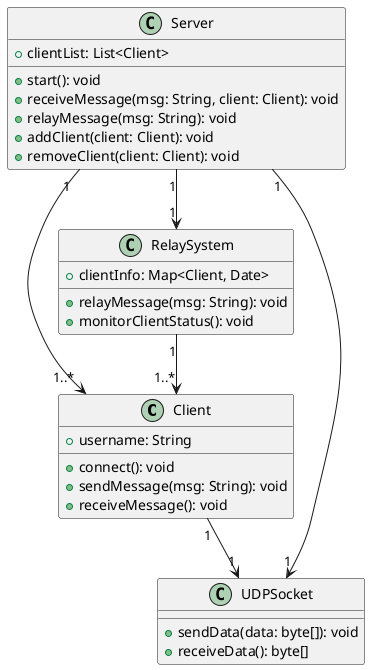@startuml
class Client {
    +username: String
    +connect(): void
    +sendMessage(msg: String): void
    +receiveMessage(): void
}

class Server {
    +clientList: List<Client>
    +start(): void
    +receiveMessage(msg: String, client: Client): void
    +relayMessage(msg: String): void
    +addClient(client: Client): void
    +removeClient(client: Client): void
}

class RelaySystem {
    +clientInfo: Map<Client, Date>
    +relayMessage(msg: String): void
    +monitorClientStatus(): void
}

class UDPSocket {
    +sendData(data: byte[]): void
    +receiveData(): byte[]
}

Client "1" --> "1" UDPSocket
Server "1" --> "1" UDPSocket
Server "1" --> "1..*" Client
Server "1" --> "1" RelaySystem
RelaySystem "1" --> "1..*" Client

@enduml
